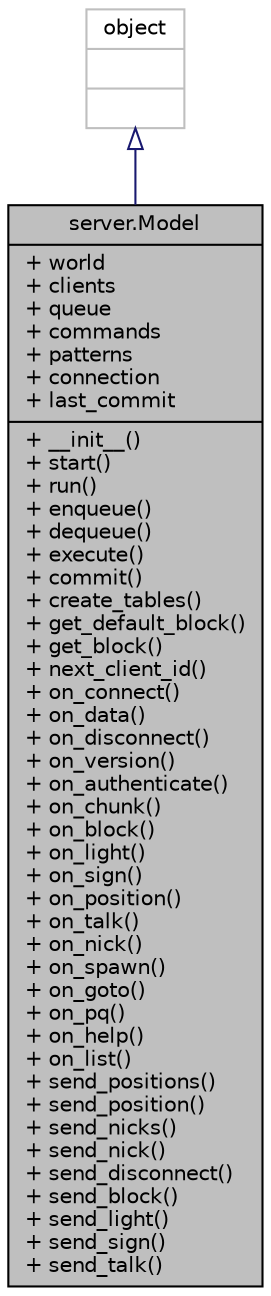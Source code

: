 digraph "server.Model"
{
  bgcolor="transparent";
  edge [fontname="Helvetica",fontsize="10",labelfontname="Helvetica",labelfontsize="10"];
  node [fontname="Helvetica",fontsize="10",shape=record];
  Node2 [label="{server.Model\n|+ world\l+ clients\l+ queue\l+ commands\l+ patterns\l+ connection\l+ last_commit\l|+ __init__()\l+ start()\l+ run()\l+ enqueue()\l+ dequeue()\l+ execute()\l+ commit()\l+ create_tables()\l+ get_default_block()\l+ get_block()\l+ next_client_id()\l+ on_connect()\l+ on_data()\l+ on_disconnect()\l+ on_version()\l+ on_authenticate()\l+ on_chunk()\l+ on_block()\l+ on_light()\l+ on_sign()\l+ on_position()\l+ on_talk()\l+ on_nick()\l+ on_spawn()\l+ on_goto()\l+ on_pq()\l+ on_help()\l+ on_list()\l+ send_positions()\l+ send_position()\l+ send_nicks()\l+ send_nick()\l+ send_disconnect()\l+ send_block()\l+ send_light()\l+ send_sign()\l+ send_talk()\l}",height=0.2,width=0.4,color="black", fillcolor="grey75", style="filled", fontcolor="black"];
  Node3 -> Node2 [dir="back",color="midnightblue",fontsize="10",style="solid",arrowtail="onormal",fontname="Helvetica"];
  Node3 [label="{object\n||}",height=0.2,width=0.4,color="grey75"];
}
